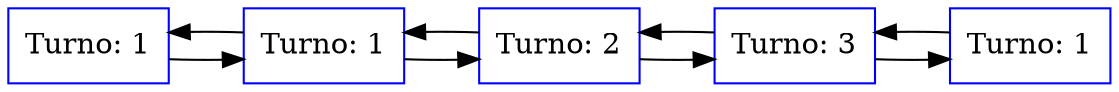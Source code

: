 digraph listadoble{
node [shape=box color = blue];
rankdir=LR
nodo3bf8fd06[label="Turno: 1"];
nodo3bf8fd06->nodo39a7596a;
nodo39a7596a->nodo3bf8fd06;
nodo39a7596a[label="Turno: 1"];
nodo39a7596a->nodo2e64947e;
nodo2e64947e->nodo39a7596a;
nodo2e64947e[label="Turno: 2"];
nodo2e64947e->nodo5127ec58;
nodo5127ec58->nodo2e64947e;
nodo5127ec58[label="Turno: 3"];
nodo5127ec58->nodo2dcb3bb7;
nodo2dcb3bb7->nodo5127ec58;
nodo2dcb3bb7[label="Turno: 1"];

}